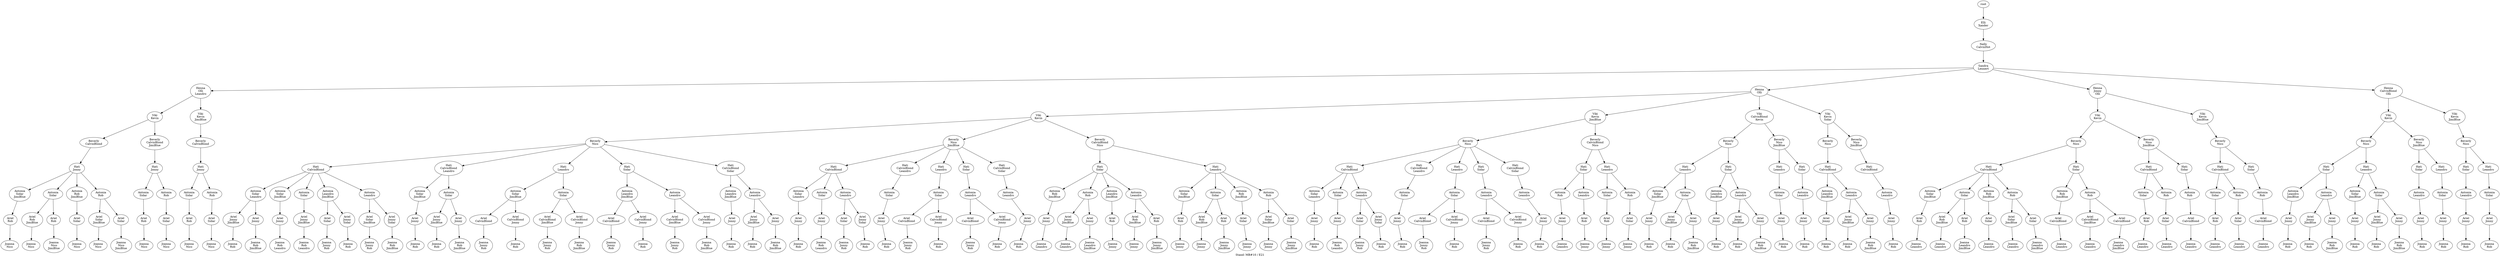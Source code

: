 digraph D { labelloc="b"; label="Stand: MB#10 / E21"; ranksep=0.8;
"root/9"[label="Elli\nXander"]
"root" -> "root/9";
"root/9/1"[label="Nelly\nCalvinHot"]
"root/9" -> "root/9/1";
"root/9/1/4"[label="Sandra\nLennert"]
"root/9/1" -> "root/9/1/4";
"root/9/1/4/6,10"[label="Henna\nOlli\nLeandro"]
"root/9/1/4" -> "root/9/1/4/6,10";
"root/9/1/4/6,10/3"[label="Viki\nKevin"]
"root/9/1/4/6,10" -> "root/9/1/4/6,10/3";
"root/9/1/4/6,10/3/0"[label="Beverly\nCalvinBlond"]
"root/9/1/4/6,10/3" -> "root/9/1/4/6,10/3/0";
"root/9/1/4/6,10/3/0/2"[label="Hati\nJonny"]
"root/9/1/4/6,10/3/0" -> "root/9/1/4/6,10/3/0/2";
"root/9/1/4/6,10/3/0/2/8,11"[label="Antonia\nSidar\nJimiBlue"]
"root/9/1/4/6,10/3/0/2" -> "root/9/1/4/6,10/3/0/2/8,11";
"root/9/1/4/6,10/3/0/2/8,11/7"[label="Ariel\nRob"]
"root/9/1/4/6,10/3/0/2/8,11" -> "root/9/1/4/6,10/3/0/2/8,11/7";
"root/9/1/4/6,10/3/0/2/8,11/7/5"[label="Joanna\nNico"]
"root/9/1/4/6,10/3/0/2/8,11/7" -> "root/9/1/4/6,10/3/0/2/8,11/7/5";
"root/9/1/4/6,10/3/0/2/8"[label="Antonia\nSidar"]
"root/9/1/4/6,10/3/0/2" -> "root/9/1/4/6,10/3/0/2/8";
"root/9/1/4/6,10/3/0/2/8/7,11"[label="Ariel\nRob\nJimiBlue"]
"root/9/1/4/6,10/3/0/2/8" -> "root/9/1/4/6,10/3/0/2/8/7,11";
"root/9/1/4/6,10/3/0/2/8/7,11/5"[label="Joanna\nNico"]
"root/9/1/4/6,10/3/0/2/8/7,11" -> "root/9/1/4/6,10/3/0/2/8/7,11/5";
"root/9/1/4/6,10/3/0,11"[label="Beverly\nCalvinBlond\nJimiBlue"]
"root/9/1/4/6,10/3" -> "root/9/1/4/6,10/3/0,11";
"root/9/1/4/6,10/3/0,11/2"[label="Hati\nJonny"]
"root/9/1/4/6,10/3/0,11" -> "root/9/1/4/6,10/3/0,11/2";
"root/9/1/4/6,10/3/0,11/2/8"[label="Antonia\nSidar"]
"root/9/1/4/6,10/3/0,11/2" -> "root/9/1/4/6,10/3/0,11/2/8";
"root/9/1/4/6,10/3/0,11/2/8/7"[label="Ariel\nRob"]
"root/9/1/4/6,10/3/0,11/2/8" -> "root/9/1/4/6,10/3/0,11/2/8/7";
"root/9/1/4/6,10/3/0,11/2/8/7/5"[label="Joanna\nNico"]
"root/9/1/4/6,10/3/0,11/2/8/7" -> "root/9/1/4/6,10/3/0,11/2/8/7/5";
"root/9/1/4/6,10/3/0/2/8/7"[label="Ariel\nRob"]
"root/9/1/4/6,10/3/0/2/8" -> "root/9/1/4/6,10/3/0/2/8/7";
"root/9/1/4/6,10/3/0/2/8/7/5,11"[label="Joanna\nNico\nJimiBlue"]
"root/9/1/4/6,10/3/0/2/8/7" -> "root/9/1/4/6,10/3/0/2/8/7/5,11";
"root/9/1/4/6,10/3,11"[label="Viki\nKevin\nJimiBlue"]
"root/9/1/4/6,10" -> "root/9/1/4/6,10/3,11";
"root/9/1/4/6,10/3,11/0"[label="Beverly\nCalvinBlond"]
"root/9/1/4/6,10/3,11" -> "root/9/1/4/6,10/3,11/0";
"root/9/1/4/6,10/3,11/0/2"[label="Hati\nJonny"]
"root/9/1/4/6,10/3,11/0" -> "root/9/1/4/6,10/3,11/0/2";
"root/9/1/4/6,10/3,11/0/2/8"[label="Antonia\nSidar"]
"root/9/1/4/6,10/3,11/0/2" -> "root/9/1/4/6,10/3,11/0/2/8";
"root/9/1/4/6,10/3,11/0/2/8/7"[label="Ariel\nRob"]
"root/9/1/4/6,10/3,11/0/2/8" -> "root/9/1/4/6,10/3,11/0/2/8/7";
"root/9/1/4/6,10/3,11/0/2/8/7/5"[label="Joanna\nNico"]
"root/9/1/4/6,10/3,11/0/2/8/7" -> "root/9/1/4/6,10/3,11/0/2/8/7/5";
"root/9/1/4/6,10/3/0/2/7,11"[label="Antonia\nRob\nJimiBlue"]
"root/9/1/4/6,10/3/0/2" -> "root/9/1/4/6,10/3/0/2/7,11";
"root/9/1/4/6,10/3/0/2/7,11/8"[label="Ariel\nSidar"]
"root/9/1/4/6,10/3/0/2/7,11" -> "root/9/1/4/6,10/3/0/2/7,11/8";
"root/9/1/4/6,10/3/0/2/7,11/8/5"[label="Joanna\nNico"]
"root/9/1/4/6,10/3/0/2/7,11/8" -> "root/9/1/4/6,10/3/0/2/7,11/8/5";
"root/9/1/4/6,10/3/0/2/7"[label="Antonia\nRob"]
"root/9/1/4/6,10/3/0/2" -> "root/9/1/4/6,10/3/0/2/7";
"root/9/1/4/6,10/3/0/2/7/8,11"[label="Ariel\nSidar\nJimiBlue"]
"root/9/1/4/6,10/3/0/2/7" -> "root/9/1/4/6,10/3/0/2/7/8,11";
"root/9/1/4/6,10/3/0/2/7/8,11/5"[label="Joanna\nNico"]
"root/9/1/4/6,10/3/0/2/7/8,11" -> "root/9/1/4/6,10/3/0/2/7/8,11/5";
"root/9/1/4/6,10/3/0,11/2/7"[label="Antonia\nRob"]
"root/9/1/4/6,10/3/0,11/2" -> "root/9/1/4/6,10/3/0,11/2/7";
"root/9/1/4/6,10/3/0,11/2/7/8"[label="Ariel\nSidar"]
"root/9/1/4/6,10/3/0,11/2/7" -> "root/9/1/4/6,10/3/0,11/2/7/8";
"root/9/1/4/6,10/3/0,11/2/7/8/5"[label="Joanna\nNico"]
"root/9/1/4/6,10/3/0,11/2/7/8" -> "root/9/1/4/6,10/3/0,11/2/7/8/5";
"root/9/1/4/6,10/3/0/2/7/8"[label="Ariel\nSidar"]
"root/9/1/4/6,10/3/0/2/7" -> "root/9/1/4/6,10/3/0/2/7/8";
"root/9/1/4/6,10/3/0/2/7/8/5,11"[label="Joanna\nNico\nJimiBlue"]
"root/9/1/4/6,10/3/0/2/7/8" -> "root/9/1/4/6,10/3/0/2/7/8/5,11";
"root/9/1/4/6,10/3,11/0/2/7"[label="Antonia\nRob"]
"root/9/1/4/6,10/3,11/0/2" -> "root/9/1/4/6,10/3,11/0/2/7";
"root/9/1/4/6,10/3,11/0/2/7/8"[label="Ariel\nSidar"]
"root/9/1/4/6,10/3,11/0/2/7" -> "root/9/1/4/6,10/3,11/0/2/7/8";
"root/9/1/4/6,10/3,11/0/2/7/8/5"[label="Joanna\nNico"]
"root/9/1/4/6,10/3,11/0/2/7/8" -> "root/9/1/4/6,10/3,11/0/2/7/8/5";
"root/9/1/4/6"[label="Henna\nOlli"]
"root/9/1/4" -> "root/9/1/4/6";
"root/9/1/4/6/3"[label="Viki\nKevin"]
"root/9/1/4/6" -> "root/9/1/4/6/3";
"root/9/1/4/6/3/5"[label="Beverly\nNico"]
"root/9/1/4/6/3" -> "root/9/1/4/6/3/5";
"root/9/1/4/6/3/5/0"[label="Hati\nCalvinBlond"]
"root/9/1/4/6/3/5" -> "root/9/1/4/6/3/5/0";
"root/9/1/4/6/3/5/0/8,10"[label="Antonia\nSidar\nLeandro"]
"root/9/1/4/6/3/5/0" -> "root/9/1/4/6/3/5/0/8,10";
"root/9/1/4/6/3/5/0/8,10/2,11"[label="Ariel\nJonny\nJimiBlue"]
"root/9/1/4/6/3/5/0/8,10" -> "root/9/1/4/6/3/5/0/8,10/2,11";
"root/9/1/4/6/3/5/0/8,10/2,11/7"[label="Joanna\nRob"]
"root/9/1/4/6/3/5/0/8,10/2,11" -> "root/9/1/4/6/3/5/0/8,10/2,11/7";
"root/9/1/4/6/3/5,11"[label="Beverly\nNico\nJimiBlue"]
"root/9/1/4/6/3" -> "root/9/1/4/6/3/5,11";
"root/9/1/4/6/3/5,11/0"[label="Hati\nCalvinBlond"]
"root/9/1/4/6/3/5,11" -> "root/9/1/4/6/3/5,11/0";
"root/9/1/4/6/3/5,11/0/8,10"[label="Antonia\nSidar\nLeandro"]
"root/9/1/4/6/3/5,11/0" -> "root/9/1/4/6/3/5,11/0/8,10";
"root/9/1/4/6/3/5,11/0/8,10/2"[label="Ariel\nJonny"]
"root/9/1/4/6/3/5,11/0/8,10" -> "root/9/1/4/6/3/5,11/0/8,10/2";
"root/9/1/4/6/3/5,11/0/8,10/2/7"[label="Joanna\nRob"]
"root/9/1/4/6/3/5,11/0/8,10/2" -> "root/9/1/4/6/3/5,11/0/8,10/2/7";
"root/9/1/4/6/3/5/0/8,10/2"[label="Ariel\nJonny"]
"root/9/1/4/6/3/5/0/8,10" -> "root/9/1/4/6/3/5/0/8,10/2";
"root/9/1/4/6/3/5/0/8,10/2/7,11"[label="Joanna\nRob\nJimiBlue"]
"root/9/1/4/6/3/5/0/8,10/2" -> "root/9/1/4/6/3/5/0/8,10/2/7,11";
"root/9/1/4/6/3,11"[label="Viki\nKevin\nJimiBlue"]
"root/9/1/4/6" -> "root/9/1/4/6/3,11";
"root/9/1/4/6/3,11/5"[label="Beverly\nNico"]
"root/9/1/4/6/3,11" -> "root/9/1/4/6/3,11/5";
"root/9/1/4/6/3,11/5/0"[label="Hati\nCalvinBlond"]
"root/9/1/4/6/3,11/5" -> "root/9/1/4/6/3,11/5/0";
"root/9/1/4/6/3,11/5/0/8,10"[label="Antonia\nSidar\nLeandro"]
"root/9/1/4/6/3,11/5/0" -> "root/9/1/4/6/3,11/5/0/8,10";
"root/9/1/4/6/3,11/5/0/8,10/2"[label="Ariel\nJonny"]
"root/9/1/4/6/3,11/5/0/8,10" -> "root/9/1/4/6/3,11/5/0/8,10/2";
"root/9/1/4/6/3,11/5/0/8,10/2/7"[label="Joanna\nRob"]
"root/9/1/4/6/3,11/5/0/8,10/2" -> "root/9/1/4/6/3,11/5/0/8,10/2/7";
"root/9/1/4/6/3/5/0,10"[label="Hati\nCalvinBlond\nLeandro"]
"root/9/1/4/6/3/5" -> "root/9/1/4/6/3/5/0,10";
"root/9/1/4/6/3/5/0,10/8,11"[label="Antonia\nSidar\nJimiBlue"]
"root/9/1/4/6/3/5/0,10" -> "root/9/1/4/6/3/5/0,10/8,11";
"root/9/1/4/6/3/5/0,10/8,11/2"[label="Ariel\nJonny"]
"root/9/1/4/6/3/5/0,10/8,11" -> "root/9/1/4/6/3/5/0,10/8,11/2";
"root/9/1/4/6/3/5/0,10/8,11/2/7"[label="Joanna\nRob"]
"root/9/1/4/6/3/5/0,10/8,11/2" -> "root/9/1/4/6/3/5/0,10/8,11/2/7";
"root/9/1/4/6/3/5/0,10/8"[label="Antonia\nSidar"]
"root/9/1/4/6/3/5/0,10" -> "root/9/1/4/6/3/5/0,10/8";
"root/9/1/4/6/3/5/0,10/8/2,11"[label="Ariel\nJonny\nJimiBlue"]
"root/9/1/4/6/3/5/0,10/8" -> "root/9/1/4/6/3/5/0,10/8/2,11";
"root/9/1/4/6/3/5/0,10/8/2,11/7"[label="Joanna\nRob"]
"root/9/1/4/6/3/5/0,10/8/2,11" -> "root/9/1/4/6/3/5/0,10/8/2,11/7";
"root/9/1/4/6/3/5,11/0,10"[label="Hati\nCalvinBlond\nLeandro"]
"root/9/1/4/6/3/5,11" -> "root/9/1/4/6/3/5,11/0,10";
"root/9/1/4/6/3/5,11/0,10/8"[label="Antonia\nSidar"]
"root/9/1/4/6/3/5,11/0,10" -> "root/9/1/4/6/3/5,11/0,10/8";
"root/9/1/4/6/3/5,11/0,10/8/2"[label="Ariel\nJonny"]
"root/9/1/4/6/3/5,11/0,10/8" -> "root/9/1/4/6/3/5,11/0,10/8/2";
"root/9/1/4/6/3/5,11/0,10/8/2/7"[label="Joanna\nRob"]
"root/9/1/4/6/3/5,11/0,10/8/2" -> "root/9/1/4/6/3/5,11/0,10/8/2/7";
"root/9/1/4/6/3/5/0,10/8/2"[label="Ariel\nJonny"]
"root/9/1/4/6/3/5/0,10/8" -> "root/9/1/4/6/3/5/0,10/8/2";
"root/9/1/4/6/3/5/0,10/8/2/7,11"[label="Joanna\nRob\nJimiBlue"]
"root/9/1/4/6/3/5/0,10/8/2" -> "root/9/1/4/6/3/5/0,10/8/2/7,11";
"root/9/1/4/6/3,11/5/0,10"[label="Hati\nCalvinBlond\nLeandro"]
"root/9/1/4/6/3,11/5" -> "root/9/1/4/6/3,11/5/0,10";
"root/9/1/4/6/3,11/5/0,10/8"[label="Antonia\nSidar"]
"root/9/1/4/6/3,11/5/0,10" -> "root/9/1/4/6/3,11/5/0,10/8";
"root/9/1/4/6/3,11/5/0,10/8/2"[label="Ariel\nJonny"]
"root/9/1/4/6/3,11/5/0,10/8" -> "root/9/1/4/6/3,11/5/0,10/8/2";
"root/9/1/4/6/3,11/5/0,10/8/2/7"[label="Joanna\nRob"]
"root/9/1/4/6/3,11/5/0,10/8/2" -> "root/9/1/4/6/3,11/5/0,10/8/2/7";
"root/9/1/4/6/3/5/0/8,11"[label="Antonia\nSidar\nJimiBlue"]
"root/9/1/4/6/3/5/0" -> "root/9/1/4/6/3/5/0/8,11";
"root/9/1/4/6/3/5/0/8,11/2"[label="Ariel\nJonny"]
"root/9/1/4/6/3/5/0/8,11" -> "root/9/1/4/6/3/5/0/8,11/2";
"root/9/1/4/6/3/5/0/8,11/2/7,10"[label="Joanna\nRob\nLeandro"]
"root/9/1/4/6/3/5/0/8,11/2" -> "root/9/1/4/6/3/5/0/8,11/2/7,10";
"root/9/1/4/6/3/5/0/8"[label="Antonia\nSidar"]
"root/9/1/4/6/3/5/0" -> "root/9/1/4/6/3/5/0/8";
"root/9/1/4/6/3/5/0/8/2,11"[label="Ariel\nJonny\nJimiBlue"]
"root/9/1/4/6/3/5/0/8" -> "root/9/1/4/6/3/5/0/8/2,11";
"root/9/1/4/6/3/5/0/8/2,11/7,10"[label="Joanna\nRob\nLeandro"]
"root/9/1/4/6/3/5/0/8/2,11" -> "root/9/1/4/6/3/5/0/8/2,11/7,10";
"root/9/1/4/6/3/5,11/0/8"[label="Antonia\nSidar"]
"root/9/1/4/6/3/5,11/0" -> "root/9/1/4/6/3/5,11/0/8";
"root/9/1/4/6/3/5,11/0/8/2"[label="Ariel\nJonny"]
"root/9/1/4/6/3/5,11/0/8" -> "root/9/1/4/6/3/5,11/0/8/2";
"root/9/1/4/6/3/5,11/0/8/2/7,10"[label="Joanna\nRob\nLeandro"]
"root/9/1/4/6/3/5,11/0/8/2" -> "root/9/1/4/6/3/5,11/0/8/2/7,10";
"root/9/1/4/6/3,11/5/0/8"[label="Antonia\nSidar"]
"root/9/1/4/6/3,11/5/0" -> "root/9/1/4/6/3,11/5/0/8";
"root/9/1/4/6/3,11/5/0/8/2"[label="Ariel\nJonny"]
"root/9/1/4/6/3,11/5/0/8" -> "root/9/1/4/6/3,11/5/0/8/2";
"root/9/1/4/6/3,11/5/0/8/2/7,10"[label="Joanna\nRob\nLeandro"]
"root/9/1/4/6/3,11/5/0/8/2" -> "root/9/1/4/6/3,11/5/0/8/2/7,10";
"root/9/1/4/6/3/5/10"[label="Hati\nLeandro"]
"root/9/1/4/6/3/5" -> "root/9/1/4/6/3/5/10";
"root/9/1/4/6/3/5/10/8,11"[label="Antonia\nSidar\nJimiBlue"]
"root/9/1/4/6/3/5/10" -> "root/9/1/4/6/3/5/10/8,11";
"root/9/1/4/6/3/5/10/8,11/0"[label="Ariel\nCalvinBlond"]
"root/9/1/4/6/3/5/10/8,11" -> "root/9/1/4/6/3/5/10/8,11/0";
"root/9/1/4/6/3/5/10/8,11/0/2,7"[label="Joanna\nJonny\nRob"]
"root/9/1/4/6/3/5/10/8,11/0" -> "root/9/1/4/6/3/5/10/8,11/0/2,7";
"root/9/1/4/6/3/5/10/8"[label="Antonia\nSidar"]
"root/9/1/4/6/3/5/10" -> "root/9/1/4/6/3/5/10/8";
"root/9/1/4/6/3/5/10/8/0,11"[label="Ariel\nCalvinBlond\nJimiBlue"]
"root/9/1/4/6/3/5/10/8" -> "root/9/1/4/6/3/5/10/8/0,11";
"root/9/1/4/6/3/5/10/8/0,11/2,7"[label="Joanna\nJonny\nRob"]
"root/9/1/4/6/3/5/10/8/0,11" -> "root/9/1/4/6/3/5/10/8/0,11/2,7";
"root/9/1/4/6/3/5,11/10"[label="Hati\nLeandro"]
"root/9/1/4/6/3/5,11" -> "root/9/1/4/6/3/5,11/10";
"root/9/1/4/6/3/5,11/10/8"[label="Antonia\nSidar"]
"root/9/1/4/6/3/5,11/10" -> "root/9/1/4/6/3/5,11/10/8";
"root/9/1/4/6/3/5,11/10/8/0"[label="Ariel\nCalvinBlond"]
"root/9/1/4/6/3/5,11/10/8" -> "root/9/1/4/6/3/5,11/10/8/0";
"root/9/1/4/6/3/5,11/10/8/0/2,7"[label="Joanna\nJonny\nRob"]
"root/9/1/4/6/3/5,11/10/8/0" -> "root/9/1/4/6/3/5,11/10/8/0/2,7";
"root/9/1/4/6/3,11/5/10"[label="Hati\nLeandro"]
"root/9/1/4/6/3,11/5" -> "root/9/1/4/6/3,11/5/10";
"root/9/1/4/6/3,11/5/10/8"[label="Antonia\nSidar"]
"root/9/1/4/6/3,11/5/10" -> "root/9/1/4/6/3,11/5/10/8";
"root/9/1/4/6/3,11/5/10/8/0"[label="Ariel\nCalvinBlond"]
"root/9/1/4/6/3,11/5/10/8" -> "root/9/1/4/6/3,11/5/10/8/0";
"root/9/1/4/6/3,11/5/10/8/0/2,7"[label="Joanna\nJonny\nRob"]
"root/9/1/4/6/3,11/5/10/8/0" -> "root/9/1/4/6/3,11/5/10/8/0/2,7";
"root/9/1/4/6/3/5/0/10,11"[label="Antonia\nLeandro\nJimiBlue"]
"root/9/1/4/6/3/5/0" -> "root/9/1/4/6/3/5/0/10,11";
"root/9/1/4/6/3/5/0/10,11/8"[label="Ariel\nSidar"]
"root/9/1/4/6/3/5/0/10,11" -> "root/9/1/4/6/3/5/0/10,11/8";
"root/9/1/4/6/3/5/0/10,11/8/2,7"[label="Joanna\nJonny\nRob"]
"root/9/1/4/6/3/5/0/10,11/8" -> "root/9/1/4/6/3/5/0/10,11/8/2,7";
"root/9/1/4/6/3/5/0/10"[label="Antonia\nLeandro"]
"root/9/1/4/6/3/5/0" -> "root/9/1/4/6/3/5/0/10";
"root/9/1/4/6/3/5/0/10/8,11"[label="Ariel\nSidar\nJimiBlue"]
"root/9/1/4/6/3/5/0/10" -> "root/9/1/4/6/3/5/0/10/8,11";
"root/9/1/4/6/3/5/0/10/8,11/2,7"[label="Joanna\nJonny\nRob"]
"root/9/1/4/6/3/5/0/10/8,11" -> "root/9/1/4/6/3/5/0/10/8,11/2,7";
"root/9/1/4/6/3/5,11/0/10"[label="Antonia\nLeandro"]
"root/9/1/4/6/3/5,11/0" -> "root/9/1/4/6/3/5,11/0/10";
"root/9/1/4/6/3/5,11/0/10/8"[label="Ariel\nSidar"]
"root/9/1/4/6/3/5,11/0/10" -> "root/9/1/4/6/3/5,11/0/10/8";
"root/9/1/4/6/3/5,11/0/10/8/2,7"[label="Joanna\nJonny\nRob"]
"root/9/1/4/6/3/5,11/0/10/8" -> "root/9/1/4/6/3/5,11/0/10/8/2,7";
"root/9/1/4/6/3,11/5/0/10"[label="Antonia\nLeandro"]
"root/9/1/4/6/3,11/5/0" -> "root/9/1/4/6/3,11/5/0/10";
"root/9/1/4/6/3,11/5/0/10/8"[label="Ariel\nSidar"]
"root/9/1/4/6/3,11/5/0/10" -> "root/9/1/4/6/3,11/5/0/10/8";
"root/9/1/4/6/3,11/5/0/10/8/2,7"[label="Joanna\nJonny\nRob"]
"root/9/1/4/6/3,11/5/0/10/8" -> "root/9/1/4/6/3,11/5/0/10/8/2,7";
"root/9/1/4/6/3/5/8"[label="Hati\nSidar"]
"root/9/1/4/6/3/5" -> "root/9/1/4/6/3/5/8";
"root/9/1/4/6/3/5/8/10,11"[label="Antonia\nLeandro\nJimiBlue"]
"root/9/1/4/6/3/5/8" -> "root/9/1/4/6/3/5/8/10,11";
"root/9/1/4/6/3/5/8/10,11/0"[label="Ariel\nCalvinBlond"]
"root/9/1/4/6/3/5/8/10,11" -> "root/9/1/4/6/3/5/8/10,11/0";
"root/9/1/4/6/3/5/8/10,11/0/2,7"[label="Joanna\nJonny\nRob"]
"root/9/1/4/6/3/5/8/10,11/0" -> "root/9/1/4/6/3/5/8/10,11/0/2,7";
"root/9/1/4/6/3/5/8/10"[label="Antonia\nLeandro"]
"root/9/1/4/6/3/5/8" -> "root/9/1/4/6/3/5/8/10";
"root/9/1/4/6/3/5/8/10/0,11"[label="Ariel\nCalvinBlond\nJimiBlue"]
"root/9/1/4/6/3/5/8/10" -> "root/9/1/4/6/3/5/8/10/0,11";
"root/9/1/4/6/3/5/8/10/0,11/2,7"[label="Joanna\nJonny\nRob"]
"root/9/1/4/6/3/5/8/10/0,11" -> "root/9/1/4/6/3/5/8/10/0,11/2,7";
"root/9/1/4/6/3/5,11/8"[label="Hati\nSidar"]
"root/9/1/4/6/3/5,11" -> "root/9/1/4/6/3/5,11/8";
"root/9/1/4/6/3/5,11/8/10"[label="Antonia\nLeandro"]
"root/9/1/4/6/3/5,11/8" -> "root/9/1/4/6/3/5,11/8/10";
"root/9/1/4/6/3/5,11/8/10/0"[label="Ariel\nCalvinBlond"]
"root/9/1/4/6/3/5,11/8/10" -> "root/9/1/4/6/3/5,11/8/10/0";
"root/9/1/4/6/3/5,11/8/10/0/2,7"[label="Joanna\nJonny\nRob"]
"root/9/1/4/6/3/5,11/8/10/0" -> "root/9/1/4/6/3/5,11/8/10/0/2,7";
"root/9/1/4/6/3,11/5/8"[label="Hati\nSidar"]
"root/9/1/4/6/3,11/5" -> "root/9/1/4/6/3,11/5/8";
"root/9/1/4/6/3,11/5/8/10"[label="Antonia\nLeandro"]
"root/9/1/4/6/3,11/5/8" -> "root/9/1/4/6/3,11/5/8/10";
"root/9/1/4/6/3,11/5/8/10/0"[label="Ariel\nCalvinBlond"]
"root/9/1/4/6/3,11/5/8/10" -> "root/9/1/4/6/3,11/5/8/10/0";
"root/9/1/4/6/3,11/5/8/10/0/2,7"[label="Joanna\nJonny\nRob"]
"root/9/1/4/6/3,11/5/8/10/0" -> "root/9/1/4/6/3,11/5/8/10/0/2,7";
"root/9/1/4/2,6"[label="Henna\nJonny\nOlli"]
"root/9/1/4" -> "root/9/1/4/2,6";
"root/9/1/4/2,6/3"[label="Viki\nKevin"]
"root/9/1/4/2,6" -> "root/9/1/4/2,6/3";
"root/9/1/4/2,6/3/5"[label="Beverly\nNico"]
"root/9/1/4/2,6/3" -> "root/9/1/4/2,6/3/5";
"root/9/1/4/2,6/3/5/0"[label="Hati\nCalvinBlond"]
"root/9/1/4/2,6/3/5" -> "root/9/1/4/2,6/3/5/0";
"root/9/1/4/2,6/3/5/0/8,11"[label="Antonia\nSidar\nJimiBlue"]
"root/9/1/4/2,6/3/5/0" -> "root/9/1/4/2,6/3/5/0/8,11";
"root/9/1/4/2,6/3/5/0/8,11/7"[label="Ariel\nRob"]
"root/9/1/4/2,6/3/5/0/8,11" -> "root/9/1/4/2,6/3/5/0/8,11/7";
"root/9/1/4/2,6/3/5/0/8,11/7/10"[label="Joanna\nLeandro"]
"root/9/1/4/2,6/3/5/0/8,11/7" -> "root/9/1/4/2,6/3/5/0/8,11/7/10";
"root/9/1/4/2,6/3/5/0/8"[label="Antonia\nSidar"]
"root/9/1/4/2,6/3/5/0" -> "root/9/1/4/2,6/3/5/0/8";
"root/9/1/4/2,6/3/5/0/8/7,11"[label="Ariel\nRob\nJimiBlue"]
"root/9/1/4/2,6/3/5/0/8" -> "root/9/1/4/2,6/3/5/0/8/7,11";
"root/9/1/4/2,6/3/5/0/8/7,11/10"[label="Joanna\nLeandro"]
"root/9/1/4/2,6/3/5/0/8/7,11" -> "root/9/1/4/2,6/3/5/0/8/7,11/10";
"root/9/1/4/2,6/3/5,11"[label="Beverly\nNico\nJimiBlue"]
"root/9/1/4/2,6/3" -> "root/9/1/4/2,6/3/5,11";
"root/9/1/4/2,6/3/5,11/0"[label="Hati\nCalvinBlond"]
"root/9/1/4/2,6/3/5,11" -> "root/9/1/4/2,6/3/5,11/0";
"root/9/1/4/2,6/3/5,11/0/8"[label="Antonia\nSidar"]
"root/9/1/4/2,6/3/5,11/0" -> "root/9/1/4/2,6/3/5,11/0/8";
"root/9/1/4/2,6/3/5,11/0/8/7"[label="Ariel\nRob"]
"root/9/1/4/2,6/3/5,11/0/8" -> "root/9/1/4/2,6/3/5,11/0/8/7";
"root/9/1/4/2,6/3/5,11/0/8/7/10"[label="Joanna\nLeandro"]
"root/9/1/4/2,6/3/5,11/0/8/7" -> "root/9/1/4/2,6/3/5,11/0/8/7/10";
"root/9/1/4/2,6/3/5/0/8/7"[label="Ariel\nRob"]
"root/9/1/4/2,6/3/5/0/8" -> "root/9/1/4/2,6/3/5/0/8/7";
"root/9/1/4/2,6/3/5/0/8/7/10,11"[label="Joanna\nLeandro\nJimiBlue"]
"root/9/1/4/2,6/3/5/0/8/7" -> "root/9/1/4/2,6/3/5/0/8/7/10,11";
"root/9/1/4/2,6/3,11"[label="Viki\nKevin\nJimiBlue"]
"root/9/1/4/2,6" -> "root/9/1/4/2,6/3,11";
"root/9/1/4/2,6/3,11/5"[label="Beverly\nNico"]
"root/9/1/4/2,6/3,11" -> "root/9/1/4/2,6/3,11/5";
"root/9/1/4/2,6/3,11/5/0"[label="Hati\nCalvinBlond"]
"root/9/1/4/2,6/3,11/5" -> "root/9/1/4/2,6/3,11/5/0";
"root/9/1/4/2,6/3,11/5/0/8"[label="Antonia\nSidar"]
"root/9/1/4/2,6/3,11/5/0" -> "root/9/1/4/2,6/3,11/5/0/8";
"root/9/1/4/2,6/3,11/5/0/8/7"[label="Ariel\nRob"]
"root/9/1/4/2,6/3,11/5/0/8" -> "root/9/1/4/2,6/3,11/5/0/8/7";
"root/9/1/4/2,6/3,11/5/0/8/7/10"[label="Joanna\nLeandro"]
"root/9/1/4/2,6/3,11/5/0/8/7" -> "root/9/1/4/2,6/3,11/5/0/8/7/10";
"root/9/1/4/2,6/3/5/0/7,11"[label="Antonia\nRob\nJimiBlue"]
"root/9/1/4/2,6/3/5/0" -> "root/9/1/4/2,6/3/5/0/7,11";
"root/9/1/4/2,6/3/5/0/7,11/8"[label="Ariel\nSidar"]
"root/9/1/4/2,6/3/5/0/7,11" -> "root/9/1/4/2,6/3/5/0/7,11/8";
"root/9/1/4/2,6/3/5/0/7,11/8/10"[label="Joanna\nLeandro"]
"root/9/1/4/2,6/3/5/0/7,11/8" -> "root/9/1/4/2,6/3/5/0/7,11/8/10";
"root/9/1/4/2,6/3/5/0/7"[label="Antonia\nRob"]
"root/9/1/4/2,6/3/5/0" -> "root/9/1/4/2,6/3/5/0/7";
"root/9/1/4/2,6/3/5/0/7/8,11"[label="Ariel\nSidar\nJimiBlue"]
"root/9/1/4/2,6/3/5/0/7" -> "root/9/1/4/2,6/3/5/0/7/8,11";
"root/9/1/4/2,6/3/5/0/7/8,11/10"[label="Joanna\nLeandro"]
"root/9/1/4/2,6/3/5/0/7/8,11" -> "root/9/1/4/2,6/3/5/0/7/8,11/10";
"root/9/1/4/2,6/3/5,11/0/7"[label="Antonia\nRob"]
"root/9/1/4/2,6/3/5,11/0" -> "root/9/1/4/2,6/3/5,11/0/7";
"root/9/1/4/2,6/3/5,11/0/7/8"[label="Ariel\nSidar"]
"root/9/1/4/2,6/3/5,11/0/7" -> "root/9/1/4/2,6/3/5,11/0/7/8";
"root/9/1/4/2,6/3/5,11/0/7/8/10"[label="Joanna\nLeandro"]
"root/9/1/4/2,6/3/5,11/0/7/8" -> "root/9/1/4/2,6/3/5,11/0/7/8/10";
"root/9/1/4/2,6/3/5/0/7/8"[label="Ariel\nSidar"]
"root/9/1/4/2,6/3/5/0/7" -> "root/9/1/4/2,6/3/5/0/7/8";
"root/9/1/4/2,6/3/5/0/7/8/10,11"[label="Joanna\nLeandro\nJimiBlue"]
"root/9/1/4/2,6/3/5/0/7/8" -> "root/9/1/4/2,6/3/5/0/7/8/10,11";
"root/9/1/4/2,6/3,11/5/0/7"[label="Antonia\nRob"]
"root/9/1/4/2,6/3,11/5/0" -> "root/9/1/4/2,6/3,11/5/0/7";
"root/9/1/4/2,6/3,11/5/0/7/8"[label="Ariel\nSidar"]
"root/9/1/4/2,6/3,11/5/0/7" -> "root/9/1/4/2,6/3,11/5/0/7/8";
"root/9/1/4/2,6/3,11/5/0/7/8/10"[label="Joanna\nLeandro"]
"root/9/1/4/2,6/3,11/5/0/7/8" -> "root/9/1/4/2,6/3,11/5/0/7/8/10";
"root/9/1/4/2,6/3/5/8"[label="Hati\nSidar"]
"root/9/1/4/2,6/3/5" -> "root/9/1/4/2,6/3/5/8";
"root/9/1/4/2,6/3/5/8/7,11"[label="Antonia\nRob\nJimiBlue"]
"root/9/1/4/2,6/3/5/8" -> "root/9/1/4/2,6/3/5/8/7,11";
"root/9/1/4/2,6/3/5/8/7,11/0"[label="Ariel\nCalvinBlond"]
"root/9/1/4/2,6/3/5/8/7,11" -> "root/9/1/4/2,6/3/5/8/7,11/0";
"root/9/1/4/2,6/3/5/8/7,11/0/10"[label="Joanna\nLeandro"]
"root/9/1/4/2,6/3/5/8/7,11/0" -> "root/9/1/4/2,6/3/5/8/7,11/0/10";
"root/9/1/4/2,6/3/5/8/7"[label="Antonia\nRob"]
"root/9/1/4/2,6/3/5/8" -> "root/9/1/4/2,6/3/5/8/7";
"root/9/1/4/2,6/3/5/8/7/0,11"[label="Ariel\nCalvinBlond\nJimiBlue"]
"root/9/1/4/2,6/3/5/8/7" -> "root/9/1/4/2,6/3/5/8/7/0,11";
"root/9/1/4/2,6/3/5/8/7/0,11/10"[label="Joanna\nLeandro"]
"root/9/1/4/2,6/3/5/8/7/0,11" -> "root/9/1/4/2,6/3/5/8/7/0,11/10";
"root/9/1/4/2,6/3/5,11/8"[label="Hati\nSidar"]
"root/9/1/4/2,6/3/5,11" -> "root/9/1/4/2,6/3/5,11/8";
"root/9/1/4/2,6/3/5,11/8/7"[label="Antonia\nRob"]
"root/9/1/4/2,6/3/5,11/8" -> "root/9/1/4/2,6/3/5,11/8/7";
"root/9/1/4/2,6/3/5,11/8/7/0"[label="Ariel\nCalvinBlond"]
"root/9/1/4/2,6/3/5,11/8/7" -> "root/9/1/4/2,6/3/5,11/8/7/0";
"root/9/1/4/2,6/3/5,11/8/7/0/10"[label="Joanna\nLeandro"]
"root/9/1/4/2,6/3/5,11/8/7/0" -> "root/9/1/4/2,6/3/5,11/8/7/0/10";
"root/9/1/4/2,6/3/5/8/7/0"[label="Ariel\nCalvinBlond"]
"root/9/1/4/2,6/3/5/8/7" -> "root/9/1/4/2,6/3/5/8/7/0";
"root/9/1/4/2,6/3/5/8/7/0/10,11"[label="Joanna\nLeandro\nJimiBlue"]
"root/9/1/4/2,6/3/5/8/7/0" -> "root/9/1/4/2,6/3/5/8/7/0/10,11";
"root/9/1/4/2,6/3,11/5/8"[label="Hati\nSidar"]
"root/9/1/4/2,6/3,11/5" -> "root/9/1/4/2,6/3,11/5/8";
"root/9/1/4/2,6/3,11/5/8/7"[label="Antonia\nRob"]
"root/9/1/4/2,6/3,11/5/8" -> "root/9/1/4/2,6/3,11/5/8/7";
"root/9/1/4/2,6/3,11/5/8/7/0"[label="Ariel\nCalvinBlond"]
"root/9/1/4/2,6/3,11/5/8/7" -> "root/9/1/4/2,6/3,11/5/8/7/0";
"root/9/1/4/2,6/3,11/5/8/7/0/10"[label="Joanna\nLeandro"]
"root/9/1/4/2,6/3,11/5/8/7/0" -> "root/9/1/4/2,6/3,11/5/8/7/0/10";
"root/9/1/4/0,6"[label="Henna\nCalvinBlond\nOlli"]
"root/9/1/4" -> "root/9/1/4/0,6";
"root/9/1/4/0,6/3"[label="Viki\nKevin"]
"root/9/1/4/0,6" -> "root/9/1/4/0,6/3";
"root/9/1/4/0,6/3/5"[label="Beverly\nNico"]
"root/9/1/4/0,6/3" -> "root/9/1/4/0,6/3/5";
"root/9/1/4/0,6/3/5/8"[label="Hati\nSidar"]
"root/9/1/4/0,6/3/5" -> "root/9/1/4/0,6/3/5/8";
"root/9/1/4/0,6/3/5/8/10,11"[label="Antonia\nLeandro\nJimiBlue"]
"root/9/1/4/0,6/3/5/8" -> "root/9/1/4/0,6/3/5/8/10,11";
"root/9/1/4/0,6/3/5/8/10,11/2"[label="Ariel\nJonny"]
"root/9/1/4/0,6/3/5/8/10,11" -> "root/9/1/4/0,6/3/5/8/10,11/2";
"root/9/1/4/0,6/3/5/8/10,11/2/7"[label="Joanna\nRob"]
"root/9/1/4/0,6/3/5/8/10,11/2" -> "root/9/1/4/0,6/3/5/8/10,11/2/7";
"root/9/1/4/0,6/3/5/8/10"[label="Antonia\nLeandro"]
"root/9/1/4/0,6/3/5/8" -> "root/9/1/4/0,6/3/5/8/10";
"root/9/1/4/0,6/3/5/8/10/2,11"[label="Ariel\nJonny\nJimiBlue"]
"root/9/1/4/0,6/3/5/8/10" -> "root/9/1/4/0,6/3/5/8/10/2,11";
"root/9/1/4/0,6/3/5/8/10/2,11/7"[label="Joanna\nRob"]
"root/9/1/4/0,6/3/5/8/10/2,11" -> "root/9/1/4/0,6/3/5/8/10/2,11/7";
"root/9/1/4/0,6/3/5,11"[label="Beverly\nNico\nJimiBlue"]
"root/9/1/4/0,6/3" -> "root/9/1/4/0,6/3/5,11";
"root/9/1/4/0,6/3/5,11/8"[label="Hati\nSidar"]
"root/9/1/4/0,6/3/5,11" -> "root/9/1/4/0,6/3/5,11/8";
"root/9/1/4/0,6/3/5,11/8/10"[label="Antonia\nLeandro"]
"root/9/1/4/0,6/3/5,11/8" -> "root/9/1/4/0,6/3/5,11/8/10";
"root/9/1/4/0,6/3/5,11/8/10/2"[label="Ariel\nJonny"]
"root/9/1/4/0,6/3/5,11/8/10" -> "root/9/1/4/0,6/3/5,11/8/10/2";
"root/9/1/4/0,6/3/5,11/8/10/2/7"[label="Joanna\nRob"]
"root/9/1/4/0,6/3/5,11/8/10/2" -> "root/9/1/4/0,6/3/5,11/8/10/2/7";
"root/9/1/4/0,6/3/5/8/10/2"[label="Ariel\nJonny"]
"root/9/1/4/0,6/3/5/8/10" -> "root/9/1/4/0,6/3/5/8/10/2";
"root/9/1/4/0,6/3/5/8/10/2/7,11"[label="Joanna\nRob\nJimiBlue"]
"root/9/1/4/0,6/3/5/8/10/2" -> "root/9/1/4/0,6/3/5/8/10/2/7,11";
"root/9/1/4/0,6/3,11"[label="Viki\nKevin\nJimiBlue"]
"root/9/1/4/0,6" -> "root/9/1/4/0,6/3,11";
"root/9/1/4/0,6/3,11/5"[label="Beverly\nNico"]
"root/9/1/4/0,6/3,11" -> "root/9/1/4/0,6/3,11/5";
"root/9/1/4/0,6/3,11/5/8"[label="Hati\nSidar"]
"root/9/1/4/0,6/3,11/5" -> "root/9/1/4/0,6/3,11/5/8";
"root/9/1/4/0,6/3,11/5/8/10"[label="Antonia\nLeandro"]
"root/9/1/4/0,6/3,11/5/8" -> "root/9/1/4/0,6/3,11/5/8/10";
"root/9/1/4/0,6/3,11/5/8/10/2"[label="Ariel\nJonny"]
"root/9/1/4/0,6/3,11/5/8/10" -> "root/9/1/4/0,6/3,11/5/8/10/2";
"root/9/1/4/0,6/3,11/5/8/10/2/7"[label="Joanna\nRob"]
"root/9/1/4/0,6/3,11/5/8/10/2" -> "root/9/1/4/0,6/3,11/5/8/10/2/7";
"root/9/1/4/0,6/3/5/10"[label="Hati\nLeandro"]
"root/9/1/4/0,6/3/5" -> "root/9/1/4/0,6/3/5/10";
"root/9/1/4/0,6/3/5/10/8,11"[label="Antonia\nSidar\nJimiBlue"]
"root/9/1/4/0,6/3/5/10" -> "root/9/1/4/0,6/3/5/10/8,11";
"root/9/1/4/0,6/3/5/10/8,11/2"[label="Ariel\nJonny"]
"root/9/1/4/0,6/3/5/10/8,11" -> "root/9/1/4/0,6/3/5/10/8,11/2";
"root/9/1/4/0,6/3/5/10/8,11/2/7"[label="Joanna\nRob"]
"root/9/1/4/0,6/3/5/10/8,11/2" -> "root/9/1/4/0,6/3/5/10/8,11/2/7";
"root/9/1/4/0,6/3/5/10/8"[label="Antonia\nSidar"]
"root/9/1/4/0,6/3/5/10" -> "root/9/1/4/0,6/3/5/10/8";
"root/9/1/4/0,6/3/5/10/8/2,11"[label="Ariel\nJonny\nJimiBlue"]
"root/9/1/4/0,6/3/5/10/8" -> "root/9/1/4/0,6/3/5/10/8/2,11";
"root/9/1/4/0,6/3/5/10/8/2,11/7"[label="Joanna\nRob"]
"root/9/1/4/0,6/3/5/10/8/2,11" -> "root/9/1/4/0,6/3/5/10/8/2,11/7";
"root/9/1/4/0,6/3/5,11/10"[label="Hati\nLeandro"]
"root/9/1/4/0,6/3/5,11" -> "root/9/1/4/0,6/3/5,11/10";
"root/9/1/4/0,6/3/5,11/10/8"[label="Antonia\nSidar"]
"root/9/1/4/0,6/3/5,11/10" -> "root/9/1/4/0,6/3/5,11/10/8";
"root/9/1/4/0,6/3/5,11/10/8/2"[label="Ariel\nJonny"]
"root/9/1/4/0,6/3/5,11/10/8" -> "root/9/1/4/0,6/3/5,11/10/8/2";
"root/9/1/4/0,6/3/5,11/10/8/2/7"[label="Joanna\nRob"]
"root/9/1/4/0,6/3/5,11/10/8/2" -> "root/9/1/4/0,6/3/5,11/10/8/2/7";
"root/9/1/4/0,6/3/5/10/8/2"[label="Ariel\nJonny"]
"root/9/1/4/0,6/3/5/10/8" -> "root/9/1/4/0,6/3/5/10/8/2";
"root/9/1/4/0,6/3/5/10/8/2/7,11"[label="Joanna\nRob\nJimiBlue"]
"root/9/1/4/0,6/3/5/10/8/2" -> "root/9/1/4/0,6/3/5/10/8/2/7,11";
"root/9/1/4/0,6/3,11/5/10"[label="Hati\nLeandro"]
"root/9/1/4/0,6/3,11/5" -> "root/9/1/4/0,6/3,11/5/10";
"root/9/1/4/0,6/3,11/5/10/8"[label="Antonia\nSidar"]
"root/9/1/4/0,6/3,11/5/10" -> "root/9/1/4/0,6/3,11/5/10/8";
"root/9/1/4/0,6/3,11/5/10/8/2"[label="Ariel\nJonny"]
"root/9/1/4/0,6/3,11/5/10/8" -> "root/9/1/4/0,6/3,11/5/10/8/2";
"root/9/1/4/0,6/3,11/5/10/8/2/7"[label="Joanna\nRob"]
"root/9/1/4/0,6/3,11/5/10/8/2" -> "root/9/1/4/0,6/3,11/5/10/8/2/7";
"root/9/1/4/6/3/0,5"[label="Beverly\nCalvinBlond\nNico"]
"root/9/1/4/6/3" -> "root/9/1/4/6/3/0,5";
"root/9/1/4/6/3/0,5/8"[label="Hati\nSidar"]
"root/9/1/4/6/3/0,5" -> "root/9/1/4/6/3/0,5/8";
"root/9/1/4/6/3/0,5/8/7,11"[label="Antonia\nRob\nJimiBlue"]
"root/9/1/4/6/3/0,5/8" -> "root/9/1/4/6/3/0,5/8/7,11";
"root/9/1/4/6/3/0,5/8/7,11/2"[label="Ariel\nJonny"]
"root/9/1/4/6/3/0,5/8/7,11" -> "root/9/1/4/6/3/0,5/8/7,11/2";
"root/9/1/4/6/3/0,5/8/7,11/2/10"[label="Joanna\nLeandro"]
"root/9/1/4/6/3/0,5/8/7,11/2" -> "root/9/1/4/6/3/0,5/8/7,11/2/10";
"root/9/1/4/6/3/0,5/8/7"[label="Antonia\nRob"]
"root/9/1/4/6/3/0,5/8" -> "root/9/1/4/6/3/0,5/8/7";
"root/9/1/4/6/3/0,5/8/7/2,11"[label="Ariel\nJonny\nJimiBlue"]
"root/9/1/4/6/3/0,5/8/7" -> "root/9/1/4/6/3/0,5/8/7/2,11";
"root/9/1/4/6/3/0,5/8/7/2,11/10"[label="Joanna\nLeandro"]
"root/9/1/4/6/3/0,5/8/7/2,11" -> "root/9/1/4/6/3/0,5/8/7/2,11/10";
"root/9/1/4/6/3/0,5/8/7/2"[label="Ariel\nJonny"]
"root/9/1/4/6/3/0,5/8/7" -> "root/9/1/4/6/3/0,5/8/7/2";
"root/9/1/4/6/3/0,5/8/7/2/10,11"[label="Joanna\nLeandro\nJimiBlue"]
"root/9/1/4/6/3/0,5/8/7/2" -> "root/9/1/4/6/3/0,5/8/7/2/10,11";
"root/9/1/4/6/3,11/0,5"[label="Beverly\nCalvinBlond\nNico"]
"root/9/1/4/6/3,11" -> "root/9/1/4/6/3,11/0,5";
"root/9/1/4/6/3,11/0,5/8"[label="Hati\nSidar"]
"root/9/1/4/6/3,11/0,5" -> "root/9/1/4/6/3,11/0,5/8";
"root/9/1/4/6/3,11/0,5/8/7"[label="Antonia\nRob"]
"root/9/1/4/6/3,11/0,5/8" -> "root/9/1/4/6/3,11/0,5/8/7";
"root/9/1/4/6/3,11/0,5/8/7/2"[label="Ariel\nJonny"]
"root/9/1/4/6/3,11/0,5/8/7" -> "root/9/1/4/6/3,11/0,5/8/7/2";
"root/9/1/4/6/3,11/0,5/8/7/2/10"[label="Joanna\nLeandro"]
"root/9/1/4/6/3,11/0,5/8/7/2" -> "root/9/1/4/6/3,11/0,5/8/7/2/10";
"root/9/1/4/6/3/0,5/8/10,11"[label="Antonia\nLeandro\nJimiBlue"]
"root/9/1/4/6/3/0,5/8" -> "root/9/1/4/6/3/0,5/8/10,11";
"root/9/1/4/6/3/0,5/8/10,11/7"[label="Ariel\nRob"]
"root/9/1/4/6/3/0,5/8/10,11" -> "root/9/1/4/6/3/0,5/8/10,11/7";
"root/9/1/4/6/3/0,5/8/10,11/7/2"[label="Joanna\nJonny"]
"root/9/1/4/6/3/0,5/8/10,11/7" -> "root/9/1/4/6/3/0,5/8/10,11/7/2";
"root/9/1/4/6/3/0,5/8/10"[label="Antonia\nLeandro"]
"root/9/1/4/6/3/0,5/8" -> "root/9/1/4/6/3/0,5/8/10";
"root/9/1/4/6/3/0,5/8/10/7,11"[label="Ariel\nRob\nJimiBlue"]
"root/9/1/4/6/3/0,5/8/10" -> "root/9/1/4/6/3/0,5/8/10/7,11";
"root/9/1/4/6/3/0,5/8/10/7,11/2"[label="Joanna\nJonny"]
"root/9/1/4/6/3/0,5/8/10/7,11" -> "root/9/1/4/6/3/0,5/8/10/7,11/2";
"root/9/1/4/6/3/0,5/8/10/7"[label="Ariel\nRob"]
"root/9/1/4/6/3/0,5/8/10" -> "root/9/1/4/6/3/0,5/8/10/7";
"root/9/1/4/6/3/0,5/8/10/7/2,11"[label="Joanna\nJonny\nJimiBlue"]
"root/9/1/4/6/3/0,5/8/10/7" -> "root/9/1/4/6/3/0,5/8/10/7/2,11";
"root/9/1/4/6/3,11/0,5/8/10"[label="Antonia\nLeandro"]
"root/9/1/4/6/3,11/0,5/8" -> "root/9/1/4/6/3,11/0,5/8/10";
"root/9/1/4/6/3,11/0,5/8/10/7"[label="Ariel\nRob"]
"root/9/1/4/6/3,11/0,5/8/10" -> "root/9/1/4/6/3,11/0,5/8/10/7";
"root/9/1/4/6/3,11/0,5/8/10/7/2"[label="Joanna\nJonny"]
"root/9/1/4/6/3,11/0,5/8/10/7" -> "root/9/1/4/6/3,11/0,5/8/10/7/2";
"root/9/1/4/6/3/0,5/10"[label="Hati\nLeandro"]
"root/9/1/4/6/3/0,5" -> "root/9/1/4/6/3/0,5/10";
"root/9/1/4/6/3/0,5/10/8,11"[label="Antonia\nSidar\nJimiBlue"]
"root/9/1/4/6/3/0,5/10" -> "root/9/1/4/6/3/0,5/10/8,11";
"root/9/1/4/6/3/0,5/10/8,11/7"[label="Ariel\nRob"]
"root/9/1/4/6/3/0,5/10/8,11" -> "root/9/1/4/6/3/0,5/10/8,11/7";
"root/9/1/4/6/3/0,5/10/8,11/7/2"[label="Joanna\nJonny"]
"root/9/1/4/6/3/0,5/10/8,11/7" -> "root/9/1/4/6/3/0,5/10/8,11/7/2";
"root/9/1/4/6/3/0,5/10/8"[label="Antonia\nSidar"]
"root/9/1/4/6/3/0,5/10" -> "root/9/1/4/6/3/0,5/10/8";
"root/9/1/4/6/3/0,5/10/8/7,11"[label="Ariel\nRob\nJimiBlue"]
"root/9/1/4/6/3/0,5/10/8" -> "root/9/1/4/6/3/0,5/10/8/7,11";
"root/9/1/4/6/3/0,5/10/8/7,11/2"[label="Joanna\nJonny"]
"root/9/1/4/6/3/0,5/10/8/7,11" -> "root/9/1/4/6/3/0,5/10/8/7,11/2";
"root/9/1/4/6/3/0,5/10/8/7"[label="Ariel\nRob"]
"root/9/1/4/6/3/0,5/10/8" -> "root/9/1/4/6/3/0,5/10/8/7";
"root/9/1/4/6/3/0,5/10/8/7/2,11"[label="Joanna\nJonny\nJimiBlue"]
"root/9/1/4/6/3/0,5/10/8/7" -> "root/9/1/4/6/3/0,5/10/8/7/2,11";
"root/9/1/4/6/3,11/0,5/10"[label="Hati\nLeandro"]
"root/9/1/4/6/3,11/0,5" -> "root/9/1/4/6/3,11/0,5/10";
"root/9/1/4/6/3,11/0,5/10/8"[label="Antonia\nSidar"]
"root/9/1/4/6/3,11/0,5/10" -> "root/9/1/4/6/3,11/0,5/10/8";
"root/9/1/4/6/3,11/0,5/10/8/7"[label="Ariel\nRob"]
"root/9/1/4/6/3,11/0,5/10/8" -> "root/9/1/4/6/3,11/0,5/10/8/7";
"root/9/1/4/6/3,11/0,5/10/8/7/2"[label="Joanna\nJonny"]
"root/9/1/4/6/3,11/0,5/10/8/7" -> "root/9/1/4/6/3,11/0,5/10/8/7/2";
"root/9/1/4/6/3/0,5/10/7,11"[label="Antonia\nRob\nJimiBlue"]
"root/9/1/4/6/3/0,5/10" -> "root/9/1/4/6/3/0,5/10/7,11";
"root/9/1/4/6/3/0,5/10/7,11/8"[label="Ariel\nSidar"]
"root/9/1/4/6/3/0,5/10/7,11" -> "root/9/1/4/6/3/0,5/10/7,11/8";
"root/9/1/4/6/3/0,5/10/7,11/8/2"[label="Joanna\nJonny"]
"root/9/1/4/6/3/0,5/10/7,11/8" -> "root/9/1/4/6/3/0,5/10/7,11/8/2";
"root/9/1/4/6/3/0,5/10/7"[label="Antonia\nRob"]
"root/9/1/4/6/3/0,5/10" -> "root/9/1/4/6/3/0,5/10/7";
"root/9/1/4/6/3/0,5/10/7/8,11"[label="Ariel\nSidar\nJimiBlue"]
"root/9/1/4/6/3/0,5/10/7" -> "root/9/1/4/6/3/0,5/10/7/8,11";
"root/9/1/4/6/3/0,5/10/7/8,11/2"[label="Joanna\nJonny"]
"root/9/1/4/6/3/0,5/10/7/8,11" -> "root/9/1/4/6/3/0,5/10/7/8,11/2";
"root/9/1/4/6/3/0,5/10/7/8"[label="Ariel\nSidar"]
"root/9/1/4/6/3/0,5/10/7" -> "root/9/1/4/6/3/0,5/10/7/8";
"root/9/1/4/6/3/0,5/10/7/8/2,11"[label="Joanna\nJonny\nJimiBlue"]
"root/9/1/4/6/3/0,5/10/7/8" -> "root/9/1/4/6/3/0,5/10/7/8/2,11";
"root/9/1/4/6/3,11/0,5/10/7"[label="Antonia\nRob"]
"root/9/1/4/6/3,11/0,5/10" -> "root/9/1/4/6/3,11/0,5/10/7";
"root/9/1/4/6/3,11/0,5/10/7/8"[label="Ariel\nSidar"]
"root/9/1/4/6/3,11/0,5/10/7" -> "root/9/1/4/6/3,11/0,5/10/7/8";
"root/9/1/4/6/3,11/0,5/10/7/8/2"[label="Joanna\nJonny"]
"root/9/1/4/6/3,11/0,5/10/7/8" -> "root/9/1/4/6/3,11/0,5/10/7/8/2";
"root/9/1/4/6/0,3"[label="Viki\nCalvinBlond\nKevin"]
"root/9/1/4/6" -> "root/9/1/4/6/0,3";
"root/9/1/4/6/0,3/5"[label="Beverly\nNico"]
"root/9/1/4/6/0,3" -> "root/9/1/4/6/0,3/5";
"root/9/1/4/6/0,3/5/10"[label="Hati\nLeandro"]
"root/9/1/4/6/0,3/5" -> "root/9/1/4/6/0,3/5/10";
"root/9/1/4/6/0,3/5/10/8,11"[label="Antonia\nSidar\nJimiBlue"]
"root/9/1/4/6/0,3/5/10" -> "root/9/1/4/6/0,3/5/10/8,11";
"root/9/1/4/6/0,3/5/10/8,11/2"[label="Ariel\nJonny"]
"root/9/1/4/6/0,3/5/10/8,11" -> "root/9/1/4/6/0,3/5/10/8,11/2";
"root/9/1/4/6/0,3/5/10/8,11/2/7"[label="Joanna\nRob"]
"root/9/1/4/6/0,3/5/10/8,11/2" -> "root/9/1/4/6/0,3/5/10/8,11/2/7";
"root/9/1/4/6/0,3/5/10/8"[label="Antonia\nSidar"]
"root/9/1/4/6/0,3/5/10" -> "root/9/1/4/6/0,3/5/10/8";
"root/9/1/4/6/0,3/5/10/8/2,11"[label="Ariel\nJonny\nJimiBlue"]
"root/9/1/4/6/0,3/5/10/8" -> "root/9/1/4/6/0,3/5/10/8/2,11";
"root/9/1/4/6/0,3/5/10/8/2,11/7"[label="Joanna\nRob"]
"root/9/1/4/6/0,3/5/10/8/2,11" -> "root/9/1/4/6/0,3/5/10/8/2,11/7";
"root/9/1/4/6/0,3/5,11"[label="Beverly\nNico\nJimiBlue"]
"root/9/1/4/6/0,3" -> "root/9/1/4/6/0,3/5,11";
"root/9/1/4/6/0,3/5,11/10"[label="Hati\nLeandro"]
"root/9/1/4/6/0,3/5,11" -> "root/9/1/4/6/0,3/5,11/10";
"root/9/1/4/6/0,3/5,11/10/8"[label="Antonia\nSidar"]
"root/9/1/4/6/0,3/5,11/10" -> "root/9/1/4/6/0,3/5,11/10/8";
"root/9/1/4/6/0,3/5,11/10/8/2"[label="Ariel\nJonny"]
"root/9/1/4/6/0,3/5,11/10/8" -> "root/9/1/4/6/0,3/5,11/10/8/2";
"root/9/1/4/6/0,3/5,11/10/8/2/7"[label="Joanna\nRob"]
"root/9/1/4/6/0,3/5,11/10/8/2" -> "root/9/1/4/6/0,3/5,11/10/8/2/7";
"root/9/1/4/6/0,3/5/10/8/2"[label="Ariel\nJonny"]
"root/9/1/4/6/0,3/5/10/8" -> "root/9/1/4/6/0,3/5/10/8/2";
"root/9/1/4/6/0,3/5/10/8/2/7,11"[label="Joanna\nRob\nJimiBlue"]
"root/9/1/4/6/0,3/5/10/8/2" -> "root/9/1/4/6/0,3/5/10/8/2/7,11";
"root/9/1/4/6/0,3/5/8"[label="Hati\nSidar"]
"root/9/1/4/6/0,3/5" -> "root/9/1/4/6/0,3/5/8";
"root/9/1/4/6/0,3/5/8/10,11"[label="Antonia\nLeandro\nJimiBlue"]
"root/9/1/4/6/0,3/5/8" -> "root/9/1/4/6/0,3/5/8/10,11";
"root/9/1/4/6/0,3/5/8/10,11/2"[label="Ariel\nJonny"]
"root/9/1/4/6/0,3/5/8/10,11" -> "root/9/1/4/6/0,3/5/8/10,11/2";
"root/9/1/4/6/0,3/5/8/10,11/2/7"[label="Joanna\nRob"]
"root/9/1/4/6/0,3/5/8/10,11/2" -> "root/9/1/4/6/0,3/5/8/10,11/2/7";
"root/9/1/4/6/0,3/5/8/10"[label="Antonia\nLeandro"]
"root/9/1/4/6/0,3/5/8" -> "root/9/1/4/6/0,3/5/8/10";
"root/9/1/4/6/0,3/5/8/10/2,11"[label="Ariel\nJonny\nJimiBlue"]
"root/9/1/4/6/0,3/5/8/10" -> "root/9/1/4/6/0,3/5/8/10/2,11";
"root/9/1/4/6/0,3/5/8/10/2,11/7"[label="Joanna\nRob"]
"root/9/1/4/6/0,3/5/8/10/2,11" -> "root/9/1/4/6/0,3/5/8/10/2,11/7";
"root/9/1/4/6/0,3/5,11/8"[label="Hati\nSidar"]
"root/9/1/4/6/0,3/5,11" -> "root/9/1/4/6/0,3/5,11/8";
"root/9/1/4/6/0,3/5,11/8/10"[label="Antonia\nLeandro"]
"root/9/1/4/6/0,3/5,11/8" -> "root/9/1/4/6/0,3/5,11/8/10";
"root/9/1/4/6/0,3/5,11/8/10/2"[label="Ariel\nJonny"]
"root/9/1/4/6/0,3/5,11/8/10" -> "root/9/1/4/6/0,3/5,11/8/10/2";
"root/9/1/4/6/0,3/5,11/8/10/2/7"[label="Joanna\nRob"]
"root/9/1/4/6/0,3/5,11/8/10/2" -> "root/9/1/4/6/0,3/5,11/8/10/2/7";
"root/9/1/4/6/0,3/5/8/10/2"[label="Ariel\nJonny"]
"root/9/1/4/6/0,3/5/8/10" -> "root/9/1/4/6/0,3/5/8/10/2";
"root/9/1/4/6/0,3/5/8/10/2/7,11"[label="Joanna\nRob\nJimiBlue"]
"root/9/1/4/6/0,3/5/8/10/2" -> "root/9/1/4/6/0,3/5/8/10/2/7,11";
"root/9/1/4/6/3/5/8/10,11/0,2"[label="Ariel\nCalvinBlond\nJonny"]
"root/9/1/4/6/3/5/8/10,11" -> "root/9/1/4/6/3/5/8/10,11/0,2";
"root/9/1/4/6/3/5/8/10,11/0,2/7"[label="Joanna\nRob"]
"root/9/1/4/6/3/5/8/10,11/0,2" -> "root/9/1/4/6/3/5/8/10,11/0,2/7";
"root/9/1/4/6/3/5,11/8/10/0,2"[label="Ariel\nCalvinBlond\nJonny"]
"root/9/1/4/6/3/5,11/8/10" -> "root/9/1/4/6/3/5,11/8/10/0,2";
"root/9/1/4/6/3/5,11/8/10/0,2/7"[label="Joanna\nRob"]
"root/9/1/4/6/3/5,11/8/10/0,2" -> "root/9/1/4/6/3/5,11/8/10/0,2/7";
"root/9/1/4/6/3/5/8/10/0,2"[label="Ariel\nCalvinBlond\nJonny"]
"root/9/1/4/6/3/5/8/10" -> "root/9/1/4/6/3/5/8/10/0,2";
"root/9/1/4/6/3/5/8/10/0,2/7,11"[label="Joanna\nRob\nJimiBlue"]
"root/9/1/4/6/3/5/8/10/0,2" -> "root/9/1/4/6/3/5/8/10/0,2/7,11";
"root/9/1/4/6/3,11/5/8/10/0,2"[label="Ariel\nCalvinBlond\nJonny"]
"root/9/1/4/6/3,11/5/8/10" -> "root/9/1/4/6/3,11/5/8/10/0,2";
"root/9/1/4/6/3,11/5/8/10/0,2/7"[label="Joanna\nRob"]
"root/9/1/4/6/3,11/5/8/10/0,2" -> "root/9/1/4/6/3,11/5/8/10/0,2/7";
"root/9/1/4/6/3/5/10/8,11/0,2"[label="Ariel\nCalvinBlond\nJonny"]
"root/9/1/4/6/3/5/10/8,11" -> "root/9/1/4/6/3/5/10/8,11/0,2";
"root/9/1/4/6/3/5/10/8,11/0,2/7"[label="Joanna\nRob"]
"root/9/1/4/6/3/5/10/8,11/0,2" -> "root/9/1/4/6/3/5/10/8,11/0,2/7";
"root/9/1/4/6/3/5,11/10/8/0,2"[label="Ariel\nCalvinBlond\nJonny"]
"root/9/1/4/6/3/5,11/10/8" -> "root/9/1/4/6/3/5,11/10/8/0,2";
"root/9/1/4/6/3/5,11/10/8/0,2/7"[label="Joanna\nRob"]
"root/9/1/4/6/3/5,11/10/8/0,2" -> "root/9/1/4/6/3/5,11/10/8/0,2/7";
"root/9/1/4/6/3/5/10/8/0,2"[label="Ariel\nCalvinBlond\nJonny"]
"root/9/1/4/6/3/5/10/8" -> "root/9/1/4/6/3/5/10/8/0,2";
"root/9/1/4/6/3/5/10/8/0,2/7,11"[label="Joanna\nRob\nJimiBlue"]
"root/9/1/4/6/3/5/10/8/0,2" -> "root/9/1/4/6/3/5/10/8/0,2/7,11";
"root/9/1/4/6/3,11/5/10/8/0,2"[label="Ariel\nCalvinBlond\nJonny"]
"root/9/1/4/6/3,11/5/10/8" -> "root/9/1/4/6/3,11/5/10/8/0,2";
"root/9/1/4/6/3,11/5/10/8/0,2/7"[label="Joanna\nRob"]
"root/9/1/4/6/3,11/5/10/8/0,2" -> "root/9/1/4/6/3,11/5/10/8/0,2/7";
"root/9/1/4/6/3/5/0/10,11/2,8"[label="Ariel\nJonny\nSidar"]
"root/9/1/4/6/3/5/0/10,11" -> "root/9/1/4/6/3/5/0/10,11/2,8";
"root/9/1/4/6/3/5/0/10,11/2,8/7"[label="Joanna\nRob"]
"root/9/1/4/6/3/5/0/10,11/2,8" -> "root/9/1/4/6/3/5/0/10,11/2,8/7";
"root/9/1/4/6/3/5,11/0/10/2,8"[label="Ariel\nJonny\nSidar"]
"root/9/1/4/6/3/5,11/0/10" -> "root/9/1/4/6/3/5,11/0/10/2,8";
"root/9/1/4/6/3/5,11/0/10/2,8/7"[label="Joanna\nRob"]
"root/9/1/4/6/3/5,11/0/10/2,8" -> "root/9/1/4/6/3/5,11/0/10/2,8/7";
"root/9/1/4/6/3/5/0/10/2,8"[label="Ariel\nJonny\nSidar"]
"root/9/1/4/6/3/5/0/10" -> "root/9/1/4/6/3/5/0/10/2,8";
"root/9/1/4/6/3/5/0/10/2,8/7,11"[label="Joanna\nRob\nJimiBlue"]
"root/9/1/4/6/3/5/0/10/2,8" -> "root/9/1/4/6/3/5/0/10/2,8/7,11";
"root/9/1/4/6/3,11/5/0/10/2,8"[label="Ariel\nJonny\nSidar"]
"root/9/1/4/6/3,11/5/0/10" -> "root/9/1/4/6/3,11/5/0/10/2,8";
"root/9/1/4/6/3,11/5/0/10/2,8/7"[label="Joanna\nRob"]
"root/9/1/4/6/3,11/5/0/10/2,8" -> "root/9/1/4/6/3,11/5/0/10/2,8/7";
"root/9/1/4/6/3/5/0,8"[label="Hati\nCalvinBlond\nSidar"]
"root/9/1/4/6/3/5" -> "root/9/1/4/6/3/5/0,8";
"root/9/1/4/6/3/5/0,8/10,11"[label="Antonia\nLeandro\nJimiBlue"]
"root/9/1/4/6/3/5/0,8" -> "root/9/1/4/6/3/5/0,8/10,11";
"root/9/1/4/6/3/5/0,8/10,11/2"[label="Ariel\nJonny"]
"root/9/1/4/6/3/5/0,8/10,11" -> "root/9/1/4/6/3/5/0,8/10,11/2";
"root/9/1/4/6/3/5/0,8/10,11/2/7"[label="Joanna\nRob"]
"root/9/1/4/6/3/5/0,8/10,11/2" -> "root/9/1/4/6/3/5/0,8/10,11/2/7";
"root/9/1/4/6/3/5/0,8/10"[label="Antonia\nLeandro"]
"root/9/1/4/6/3/5/0,8" -> "root/9/1/4/6/3/5/0,8/10";
"root/9/1/4/6/3/5/0,8/10/2,11"[label="Ariel\nJonny\nJimiBlue"]
"root/9/1/4/6/3/5/0,8/10" -> "root/9/1/4/6/3/5/0,8/10/2,11";
"root/9/1/4/6/3/5/0,8/10/2,11/7"[label="Joanna\nRob"]
"root/9/1/4/6/3/5/0,8/10/2,11" -> "root/9/1/4/6/3/5/0,8/10/2,11/7";
"root/9/1/4/6/3/5,11/0,8"[label="Hati\nCalvinBlond\nSidar"]
"root/9/1/4/6/3/5,11" -> "root/9/1/4/6/3/5,11/0,8";
"root/9/1/4/6/3/5,11/0,8/10"[label="Antonia\nLeandro"]
"root/9/1/4/6/3/5,11/0,8" -> "root/9/1/4/6/3/5,11/0,8/10";
"root/9/1/4/6/3/5,11/0,8/10/2"[label="Ariel\nJonny"]
"root/9/1/4/6/3/5,11/0,8/10" -> "root/9/1/4/6/3/5,11/0,8/10/2";
"root/9/1/4/6/3/5,11/0,8/10/2/7"[label="Joanna\nRob"]
"root/9/1/4/6/3/5,11/0,8/10/2" -> "root/9/1/4/6/3/5,11/0,8/10/2/7";
"root/9/1/4/6/3/5/0,8/10/2"[label="Ariel\nJonny"]
"root/9/1/4/6/3/5/0,8/10" -> "root/9/1/4/6/3/5/0,8/10/2";
"root/9/1/4/6/3/5/0,8/10/2/7,11"[label="Joanna\nRob\nJimiBlue"]
"root/9/1/4/6/3/5/0,8/10/2" -> "root/9/1/4/6/3/5/0,8/10/2/7,11";
"root/9/1/4/6/3,11/5/0,8"[label="Hati\nCalvinBlond\nSidar"]
"root/9/1/4/6/3,11/5" -> "root/9/1/4/6/3,11/5/0,8";
"root/9/1/4/6/3,11/5/0,8/10"[label="Antonia\nLeandro"]
"root/9/1/4/6/3,11/5/0,8" -> "root/9/1/4/6/3,11/5/0,8/10";
"root/9/1/4/6/3,11/5/0,8/10/2"[label="Ariel\nJonny"]
"root/9/1/4/6/3,11/5/0,8/10" -> "root/9/1/4/6/3,11/5/0,8/10/2";
"root/9/1/4/6/3,11/5/0,8/10/2/7"[label="Joanna\nRob"]
"root/9/1/4/6/3,11/5/0,8/10/2" -> "root/9/1/4/6/3,11/5/0,8/10/2/7";
"root/9/1/4/6/3,8"[label="Viki\nKevin\nSidar"]
"root/9/1/4/6" -> "root/9/1/4/6/3,8";
"root/9/1/4/6/3,8/5"[label="Beverly\nNico"]
"root/9/1/4/6/3,8" -> "root/9/1/4/6/3,8/5";
"root/9/1/4/6/3,8/5/0"[label="Hati\nCalvinBlond"]
"root/9/1/4/6/3,8/5" -> "root/9/1/4/6/3,8/5/0";
"root/9/1/4/6/3,8/5/0/10,11"[label="Antonia\nLeandro\nJimiBlue"]
"root/9/1/4/6/3,8/5/0" -> "root/9/1/4/6/3,8/5/0/10,11";
"root/9/1/4/6/3,8/5/0/10,11/2"[label="Ariel\nJonny"]
"root/9/1/4/6/3,8/5/0/10,11" -> "root/9/1/4/6/3,8/5/0/10,11/2";
"root/9/1/4/6/3,8/5/0/10,11/2/7"[label="Joanna\nRob"]
"root/9/1/4/6/3,8/5/0/10,11/2" -> "root/9/1/4/6/3,8/5/0/10,11/2/7";
"root/9/1/4/6/3,8/5/0/10"[label="Antonia\nLeandro"]
"root/9/1/4/6/3,8/5/0" -> "root/9/1/4/6/3,8/5/0/10";
"root/9/1/4/6/3,8/5/0/10/2,11"[label="Ariel\nJonny\nJimiBlue"]
"root/9/1/4/6/3,8/5/0/10" -> "root/9/1/4/6/3,8/5/0/10/2,11";
"root/9/1/4/6/3,8/5/0/10/2,11/7"[label="Joanna\nRob"]
"root/9/1/4/6/3,8/5/0/10/2,11" -> "root/9/1/4/6/3,8/5/0/10/2,11/7";
"root/9/1/4/6/3,8/5,11"[label="Beverly\nNico\nJimiBlue"]
"root/9/1/4/6/3,8" -> "root/9/1/4/6/3,8/5,11";
"root/9/1/4/6/3,8/5,11/0"[label="Hati\nCalvinBlond"]
"root/9/1/4/6/3,8/5,11" -> "root/9/1/4/6/3,8/5,11/0";
"root/9/1/4/6/3,8/5,11/0/10"[label="Antonia\nLeandro"]
"root/9/1/4/6/3,8/5,11/0" -> "root/9/1/4/6/3,8/5,11/0/10";
"root/9/1/4/6/3,8/5,11/0/10/2"[label="Ariel\nJonny"]
"root/9/1/4/6/3,8/5,11/0/10" -> "root/9/1/4/6/3,8/5,11/0/10/2";
"root/9/1/4/6/3,8/5,11/0/10/2/7"[label="Joanna\nRob"]
"root/9/1/4/6/3,8/5,11/0/10/2" -> "root/9/1/4/6/3,8/5,11/0/10/2/7";
"root/9/1/4/6/3,8/5/0/10/2"[label="Ariel\nJonny"]
"root/9/1/4/6/3,8/5/0/10" -> "root/9/1/4/6/3,8/5/0/10/2";
"root/9/1/4/6/3,8/5/0/10/2/7,11"[label="Joanna\nRob\nJimiBlue"]
"root/9/1/4/6/3,8/5/0/10/2" -> "root/9/1/4/6/3,8/5/0/10/2/7,11";
}
